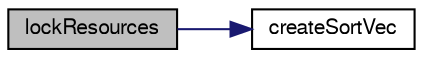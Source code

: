 digraph G
{
  edge [fontname="FreeSans",fontsize="10",labelfontname="FreeSans",labelfontsize="10"];
  node [fontname="FreeSans",fontsize="10",shape=record];
  rankdir=LR;
  Node1 [label="lockResources",height=0.2,width=0.4,color="black", fillcolor="grey75", style="filled" fontcolor="black"];
  Node1 -> Node2 [color="midnightblue",fontsize="10",style="solid",fontname="FreeSans"];
  Node2 [label="createSortVec",height=0.2,width=0.4,color="black", fillcolor="white", style="filled",URL="$workers_8cpp.html#ae9adbf2615d2c47550a8652d0f0650ec"];
}
